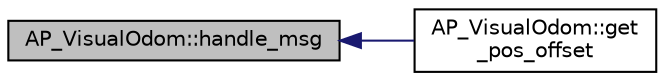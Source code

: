 digraph "AP_VisualOdom::handle_msg"
{
 // INTERACTIVE_SVG=YES
  edge [fontname="Helvetica",fontsize="10",labelfontname="Helvetica",labelfontsize="10"];
  node [fontname="Helvetica",fontsize="10",shape=record];
  rankdir="LR";
  Node1 [label="AP_VisualOdom::handle_msg",height=0.2,width=0.4,color="black", fillcolor="grey75", style="filled", fontcolor="black"];
  Node1 -> Node2 [dir="back",color="midnightblue",fontsize="10",style="solid",fontname="Helvetica"];
  Node2 [label="AP_VisualOdom::get\l_pos_offset",height=0.2,width=0.4,color="black", fillcolor="white", style="filled",URL="$classAP__VisualOdom.html#a43377f163cd8f57324e18c7c52d3699e"];
}

